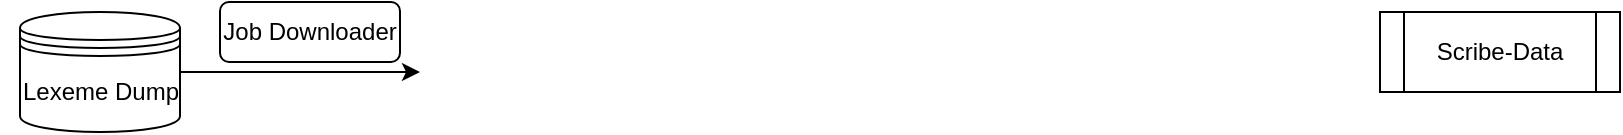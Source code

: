 <mxfile version="24.9.0">
  <diagram name="Page-1" id="E2fXl7Ch1rNL0eTTNMpg">
    <mxGraphModel dx="1382" dy="786" grid="1" gridSize="10" guides="1" tooltips="1" connect="1" arrows="1" fold="1" page="1" pageScale="1" pageWidth="850" pageHeight="1100" math="0" shadow="0">
      <root>
        <mxCell id="0" />
        <mxCell id="1" parent="0" />
        <mxCell id="IeOUgPAoGRNijfKwELKn-1" value="" style="shape=datastore;whiteSpace=wrap;html=1;" vertex="1" parent="1">
          <mxGeometry x="20" y="150" width="80" height="60" as="geometry" />
        </mxCell>
        <mxCell id="IeOUgPAoGRNijfKwELKn-2" value="Scribe-Data" style="shape=process;whiteSpace=wrap;html=1;backgroundOutline=1;" vertex="1" parent="1">
          <mxGeometry x="700" y="150" width="120" height="40" as="geometry" />
        </mxCell>
        <mxCell id="IeOUgPAoGRNijfKwELKn-3" value="Lexeme Dump" style="text;html=1;align=center;verticalAlign=middle;resizable=0;points=[];autosize=1;strokeColor=none;fillColor=none;" vertex="1" parent="1">
          <mxGeometry x="10" y="175" width="100" height="30" as="geometry" />
        </mxCell>
        <mxCell id="IeOUgPAoGRNijfKwELKn-4" value="" style="endArrow=classic;html=1;rounded=0;" edge="1" parent="1">
          <mxGeometry width="50" height="50" relative="1" as="geometry">
            <mxPoint x="100" y="180" as="sourcePoint" />
            <mxPoint x="220" y="180" as="targetPoint" />
          </mxGeometry>
        </mxCell>
        <mxCell id="IeOUgPAoGRNijfKwELKn-5" value="Job Downloader" style="rounded=1;whiteSpace=wrap;html=1;rotation=0;" vertex="1" parent="1">
          <mxGeometry x="120" y="145" width="90" height="30" as="geometry" />
        </mxCell>
      </root>
    </mxGraphModel>
  </diagram>
</mxfile>
